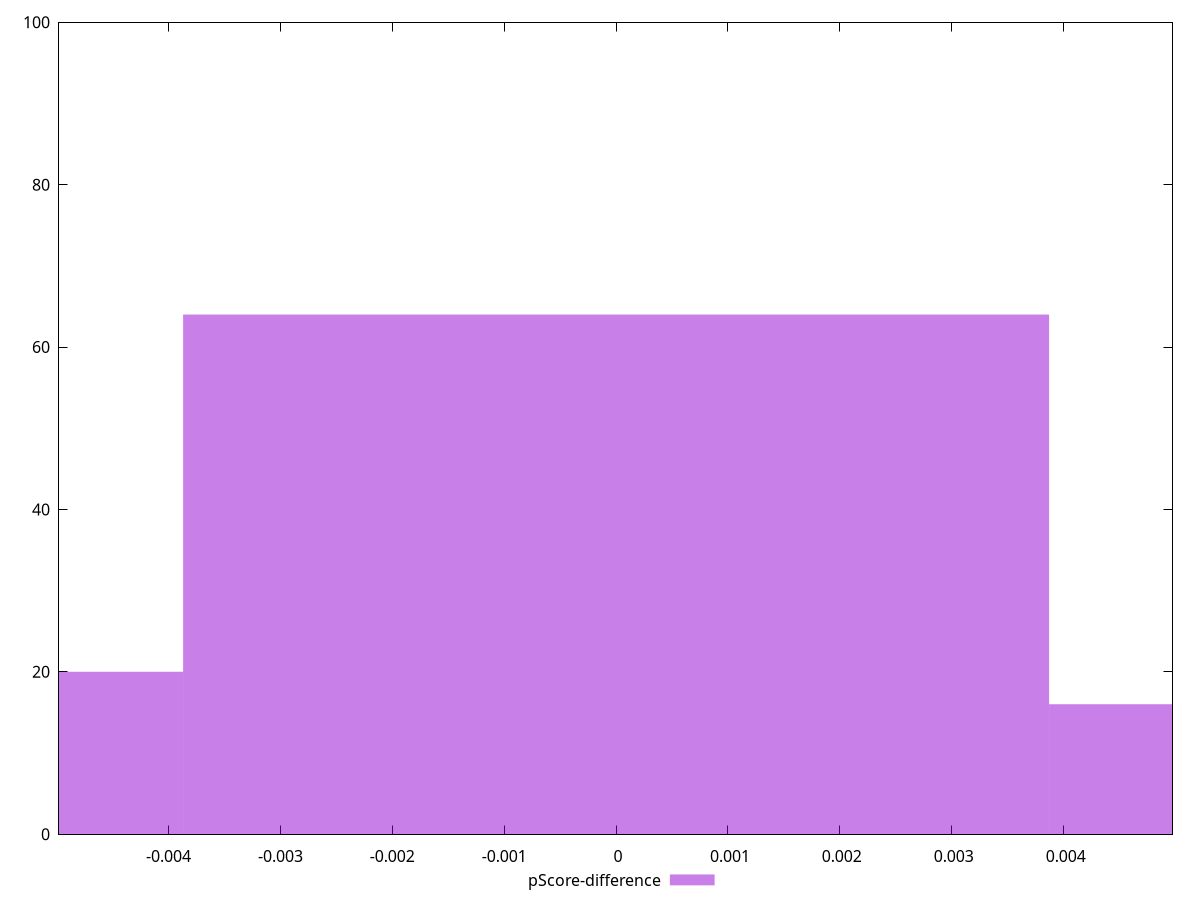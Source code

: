 reset

$pScoreDifference <<EOF
-0.00773992253805068 20
0 64
0.00773992253805068 16
EOF

set key outside below
set boxwidth 0.00773992253805068
set xrange [-0.0049792562219429515:0.0049729242426154174]
set yrange [0:100]
set trange [0:100]
set style fill transparent solid 0.5 noborder
set terminal svg size 640, 490 enhanced background rgb 'white'
set output "report_00018_2021-02-10T15-25-16.877Z/first-contentful-paint/samples/pages/pScore-difference/histogram.svg"

plot $pScoreDifference title "pScore-difference" with boxes

reset
